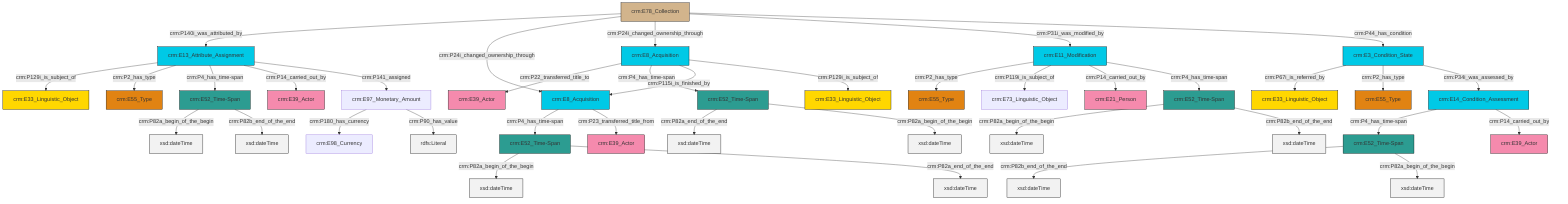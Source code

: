graph TD
classDef Literal fill:#f2f2f2,stroke:#000000;
classDef CRM_Entity fill:#FFFFFF,stroke:#000000;
classDef Temporal_Entity fill:#00C9E6, stroke:#000000;
classDef Type fill:#E18312, stroke:#000000;
classDef Time-Span fill:#2C9C91, stroke:#000000;
classDef Appellation fill:#FFEB7F, stroke:#000000;
classDef Place fill:#008836, stroke:#000000;
classDef Persistent_Item fill:#B266B2, stroke:#000000;
classDef Conceptual_Object fill:#FFD700, stroke:#000000;
classDef Physical_Thing fill:#D2B48C, stroke:#000000;
classDef Actor fill:#f58aad, stroke:#000000;
classDef PC_Classes fill:#4ce600, stroke:#000000;
classDef Multi fill:#cccccc,stroke:#000000;

2["crm:E13_Attribute_Assignment"]:::Temporal_Entity -->|crm:P129i_is_subject_of| 0["crm:E33_Linguistic_Object"]:::Conceptual_Object
5["crm:E52_Time-Span"]:::Time-Span -->|crm:P82a_begin_of_the_begin| 6[xsd:dateTime]:::Literal
7["crm:E52_Time-Span"]:::Time-Span -->|crm:P82a_begin_of_the_begin| 8[xsd:dateTime]:::Literal
9["crm:E8_Acquisition"]:::Temporal_Entity -->|crm:P22_transferred_title_to| 10["crm:E39_Actor"]:::Actor
9["crm:E8_Acquisition"]:::Temporal_Entity -->|crm:P4_has_time-span| 3["crm:E52_Time-Span"]:::Time-Span
9["crm:E8_Acquisition"]:::Temporal_Entity -->|crm:P115i_is_finished_by| 15["crm:E8_Acquisition"]:::Temporal_Entity
16["crm:E78_Collection"]:::Physical_Thing -->|crm:P140i_was_attributed_by| 2["crm:E13_Attribute_Assignment"]:::Temporal_Entity
2["crm:E13_Attribute_Assignment"]:::Temporal_Entity -->|crm:P2_has_type| 17["crm:E55_Type"]:::Type
19["crm:E11_Modification"]:::Temporal_Entity -->|crm:P2_has_type| 20["crm:E55_Type"]:::Type
21["crm:E3_Condition_State"]:::Temporal_Entity -->|crm:P67i_is_referred_by| 11["crm:E33_Linguistic_Object"]:::Conceptual_Object
7["crm:E52_Time-Span"]:::Time-Span -->|crm:P82a_end_of_the_end| 22[xsd:dateTime]:::Literal
3["crm:E52_Time-Span"]:::Time-Span -->|crm:P82a_end_of_the_end| 23[xsd:dateTime]:::Literal
30["crm:E14_Condition_Assessment"]:::Temporal_Entity -->|crm:P4_has_time-span| 31["crm:E52_Time-Span"]:::Time-Span
32["crm:E52_Time-Span"]:::Time-Span -->|crm:P82a_begin_of_the_begin| 33[xsd:dateTime]:::Literal
2["crm:E13_Attribute_Assignment"]:::Temporal_Entity -->|crm:P4_has_time-span| 5["crm:E52_Time-Span"]:::Time-Span
19["crm:E11_Modification"]:::Temporal_Entity -->|crm:P119i_is_subject_of| 28["crm:E73_Linguistic_Object"]:::Default
9["crm:E8_Acquisition"]:::Temporal_Entity -->|crm:P129i_is_subject_of| 26["crm:E33_Linguistic_Object"]:::Conceptual_Object
32["crm:E52_Time-Span"]:::Time-Span -->|crm:P82b_end_of_the_end| 37[xsd:dateTime]:::Literal
21["crm:E3_Condition_State"]:::Temporal_Entity -->|crm:P2_has_type| 38["crm:E55_Type"]:::Type
21["crm:E3_Condition_State"]:::Temporal_Entity -->|crm:P34i_was_assessed_by| 30["crm:E14_Condition_Assessment"]:::Temporal_Entity
15["crm:E8_Acquisition"]:::Temporal_Entity -->|crm:P4_has_time-span| 7["crm:E52_Time-Span"]:::Time-Span
16["crm:E78_Collection"]:::Physical_Thing -->|crm:P24i_changed_ownership_through| 15["crm:E8_Acquisition"]:::Temporal_Entity
31["crm:E52_Time-Span"]:::Time-Span -->|crm:P82b_end_of_the_end| 44[xsd:dateTime]:::Literal
2["crm:E13_Attribute_Assignment"]:::Temporal_Entity -->|crm:P14_carried_out_by| 45["crm:E39_Actor"]:::Actor
19["crm:E11_Modification"]:::Temporal_Entity -->|crm:P14_carried_out_by| 13["crm:E21_Person"]:::Actor
2["crm:E13_Attribute_Assignment"]:::Temporal_Entity -->|crm:P141_assigned| 47["crm:E97_Monetary_Amount"]:::Default
16["crm:E78_Collection"]:::Physical_Thing -->|crm:P24i_changed_ownership_through| 9["crm:E8_Acquisition"]:::Temporal_Entity
31["crm:E52_Time-Span"]:::Time-Span -->|crm:P82a_begin_of_the_begin| 49[xsd:dateTime]:::Literal
16["crm:E78_Collection"]:::Physical_Thing -->|crm:P31i_was_modified_by| 19["crm:E11_Modification"]:::Temporal_Entity
19["crm:E11_Modification"]:::Temporal_Entity -->|crm:P4_has_time-span| 32["crm:E52_Time-Span"]:::Time-Span
3["crm:E52_Time-Span"]:::Time-Span -->|crm:P82a_begin_of_the_begin| 55[xsd:dateTime]:::Literal
5["crm:E52_Time-Span"]:::Time-Span -->|crm:P82b_end_of_the_end| 59[xsd:dateTime]:::Literal
16["crm:E78_Collection"]:::Physical_Thing -->|crm:P44_has_condition| 21["crm:E3_Condition_State"]:::Temporal_Entity
47["crm:E97_Monetary_Amount"]:::Default -->|crm:P180_has_currency| 52["crm:E98_Currency"]:::Default
30["crm:E14_Condition_Assessment"]:::Temporal_Entity -->|crm:P14_carried_out_by| 42["crm:E39_Actor"]:::Actor
47["crm:E97_Monetary_Amount"]:::Default -->|crm:P90_has_value| 62[rdfs:Literal]:::Literal
15["crm:E8_Acquisition"]:::Temporal_Entity -->|crm:P23_transferred_title_from| 24["crm:E39_Actor"]:::Actor